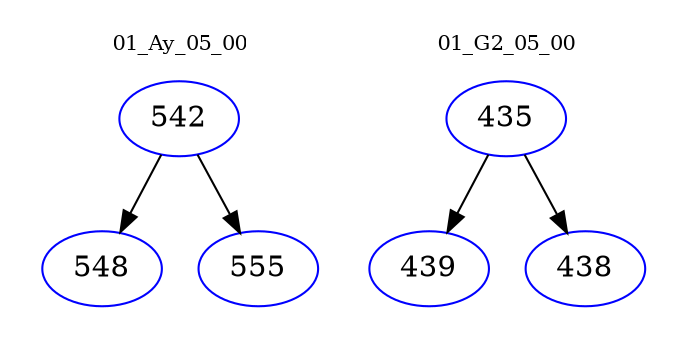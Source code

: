 digraph{
subgraph cluster_0 {
color = white
label = "01_Ay_05_00";
fontsize=10;
T0_542 [label="542", color="blue"]
T0_542 -> T0_548 [color="black"]
T0_548 [label="548", color="blue"]
T0_542 -> T0_555 [color="black"]
T0_555 [label="555", color="blue"]
}
subgraph cluster_1 {
color = white
label = "01_G2_05_00";
fontsize=10;
T1_435 [label="435", color="blue"]
T1_435 -> T1_439 [color="black"]
T1_439 [label="439", color="blue"]
T1_435 -> T1_438 [color="black"]
T1_438 [label="438", color="blue"]
}
}
